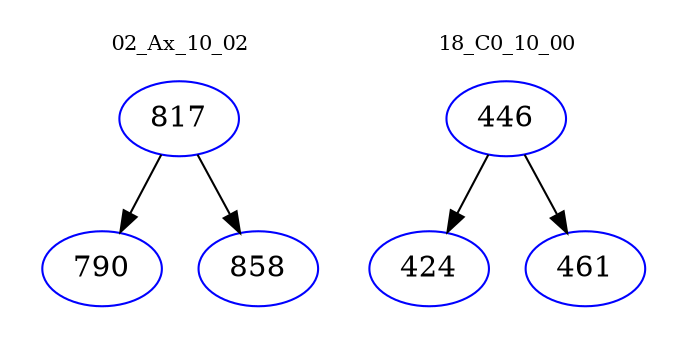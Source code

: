 digraph{
subgraph cluster_0 {
color = white
label = "02_Ax_10_02";
fontsize=10;
T0_817 [label="817", color="blue"]
T0_817 -> T0_790 [color="black"]
T0_790 [label="790", color="blue"]
T0_817 -> T0_858 [color="black"]
T0_858 [label="858", color="blue"]
}
subgraph cluster_1 {
color = white
label = "18_C0_10_00";
fontsize=10;
T1_446 [label="446", color="blue"]
T1_446 -> T1_424 [color="black"]
T1_424 [label="424", color="blue"]
T1_446 -> T1_461 [color="black"]
T1_461 [label="461", color="blue"]
}
}
